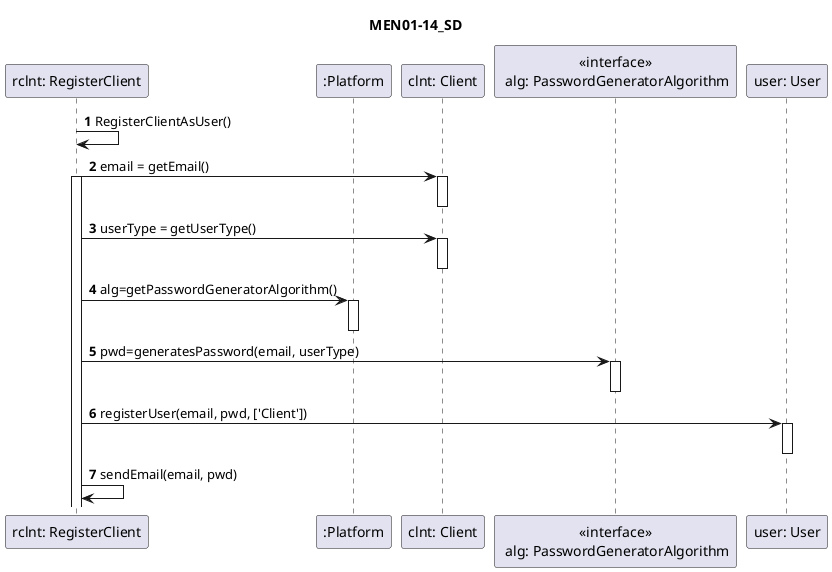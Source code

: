 @startuml
autonumber
title MEN01-14_SD
participant "rclnt: RegisterClient" as RCLNT
participant ":Platform" as PLAT
participant "clnt: Client" as CLNT
participant "<<interface>>\n alg: PasswordGeneratorAlgorithm" as PASS
participant "user: User" as USER


RCLNT -> RCLNT: RegisterClientAsUser()

RCLNT -> CLNT: email = getEmail()
activate CLNT
deactivate CLNT

activate RCLNT
RCLNT -> CLNT: userType = getUserType()
activate CLNT
deactivate CLNT

RCLNT -> PLAT: alg=getPasswordGeneratorAlgorithm()
activate PLAT
deactivate PLAT

RCLNT -> PASS: pwd=generatesPassword(email, userType)
activate PASS
deactivate PASS

RCLNT -> USER : registerUser(email, pwd, ['Client'])
activate USER
deactivate USER


RCLNT -> RCLNT : sendEmail(email, pwd)


@enduml

